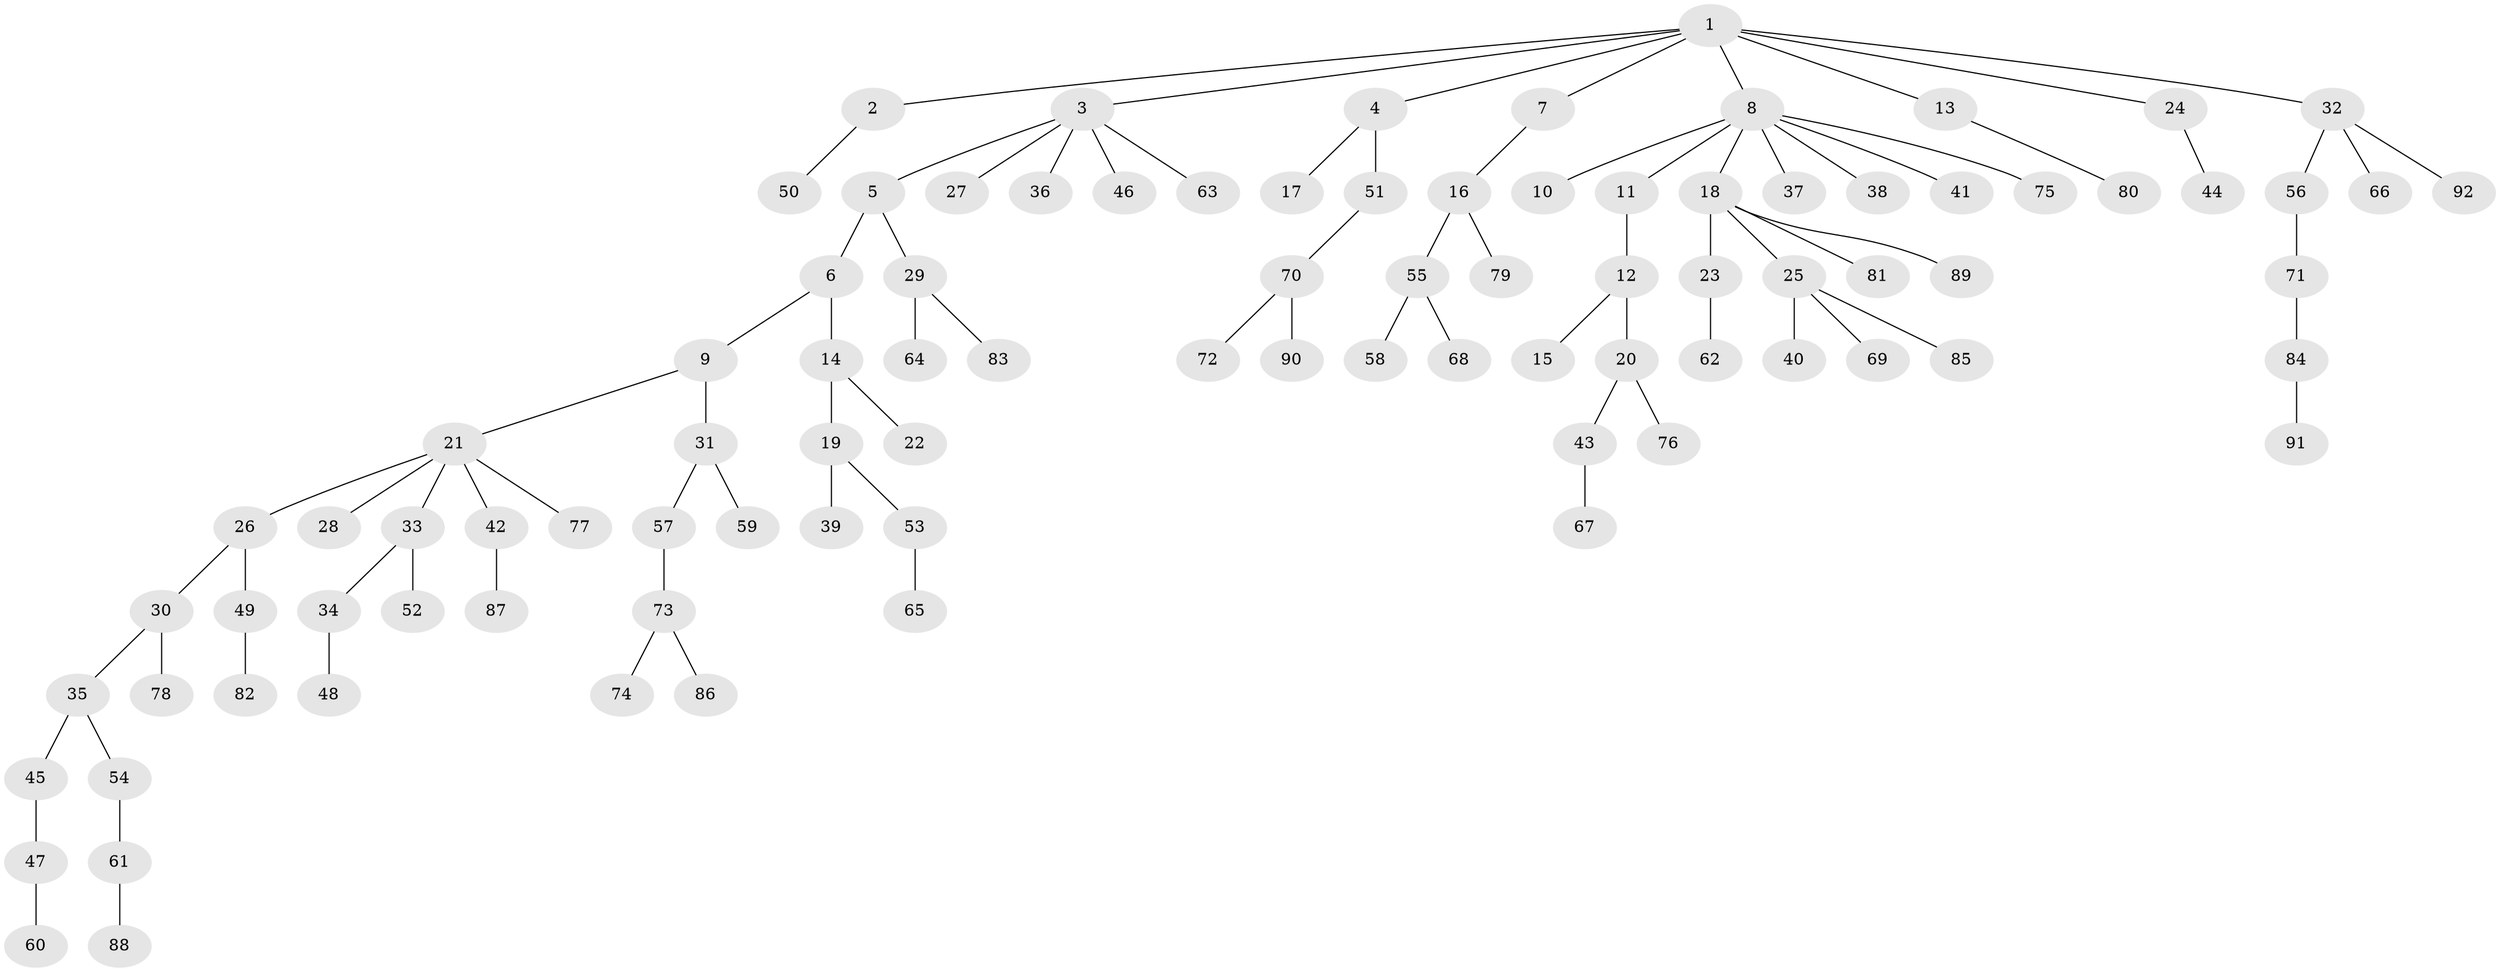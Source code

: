 // Generated by graph-tools (version 1.1) at 2025/36/03/09/25 02:36:47]
// undirected, 92 vertices, 91 edges
graph export_dot {
graph [start="1"]
  node [color=gray90,style=filled];
  1;
  2;
  3;
  4;
  5;
  6;
  7;
  8;
  9;
  10;
  11;
  12;
  13;
  14;
  15;
  16;
  17;
  18;
  19;
  20;
  21;
  22;
  23;
  24;
  25;
  26;
  27;
  28;
  29;
  30;
  31;
  32;
  33;
  34;
  35;
  36;
  37;
  38;
  39;
  40;
  41;
  42;
  43;
  44;
  45;
  46;
  47;
  48;
  49;
  50;
  51;
  52;
  53;
  54;
  55;
  56;
  57;
  58;
  59;
  60;
  61;
  62;
  63;
  64;
  65;
  66;
  67;
  68;
  69;
  70;
  71;
  72;
  73;
  74;
  75;
  76;
  77;
  78;
  79;
  80;
  81;
  82;
  83;
  84;
  85;
  86;
  87;
  88;
  89;
  90;
  91;
  92;
  1 -- 2;
  1 -- 3;
  1 -- 4;
  1 -- 7;
  1 -- 8;
  1 -- 13;
  1 -- 24;
  1 -- 32;
  2 -- 50;
  3 -- 5;
  3 -- 27;
  3 -- 36;
  3 -- 46;
  3 -- 63;
  4 -- 17;
  4 -- 51;
  5 -- 6;
  5 -- 29;
  6 -- 9;
  6 -- 14;
  7 -- 16;
  8 -- 10;
  8 -- 11;
  8 -- 18;
  8 -- 37;
  8 -- 38;
  8 -- 41;
  8 -- 75;
  9 -- 21;
  9 -- 31;
  11 -- 12;
  12 -- 15;
  12 -- 20;
  13 -- 80;
  14 -- 19;
  14 -- 22;
  16 -- 55;
  16 -- 79;
  18 -- 23;
  18 -- 25;
  18 -- 81;
  18 -- 89;
  19 -- 39;
  19 -- 53;
  20 -- 43;
  20 -- 76;
  21 -- 26;
  21 -- 28;
  21 -- 33;
  21 -- 42;
  21 -- 77;
  23 -- 62;
  24 -- 44;
  25 -- 40;
  25 -- 69;
  25 -- 85;
  26 -- 30;
  26 -- 49;
  29 -- 64;
  29 -- 83;
  30 -- 35;
  30 -- 78;
  31 -- 57;
  31 -- 59;
  32 -- 56;
  32 -- 66;
  32 -- 92;
  33 -- 34;
  33 -- 52;
  34 -- 48;
  35 -- 45;
  35 -- 54;
  42 -- 87;
  43 -- 67;
  45 -- 47;
  47 -- 60;
  49 -- 82;
  51 -- 70;
  53 -- 65;
  54 -- 61;
  55 -- 58;
  55 -- 68;
  56 -- 71;
  57 -- 73;
  61 -- 88;
  70 -- 72;
  70 -- 90;
  71 -- 84;
  73 -- 74;
  73 -- 86;
  84 -- 91;
}
